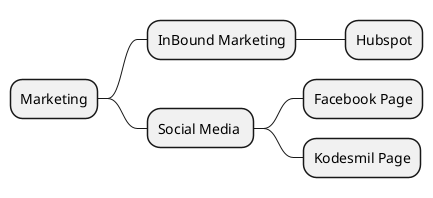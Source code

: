 @startmindmap Marketing

* Marketing
** InBound Marketing
*** Hubspot
** Social Media 
*** Facebook Page
*** Kodesmil Page

@endmindmap